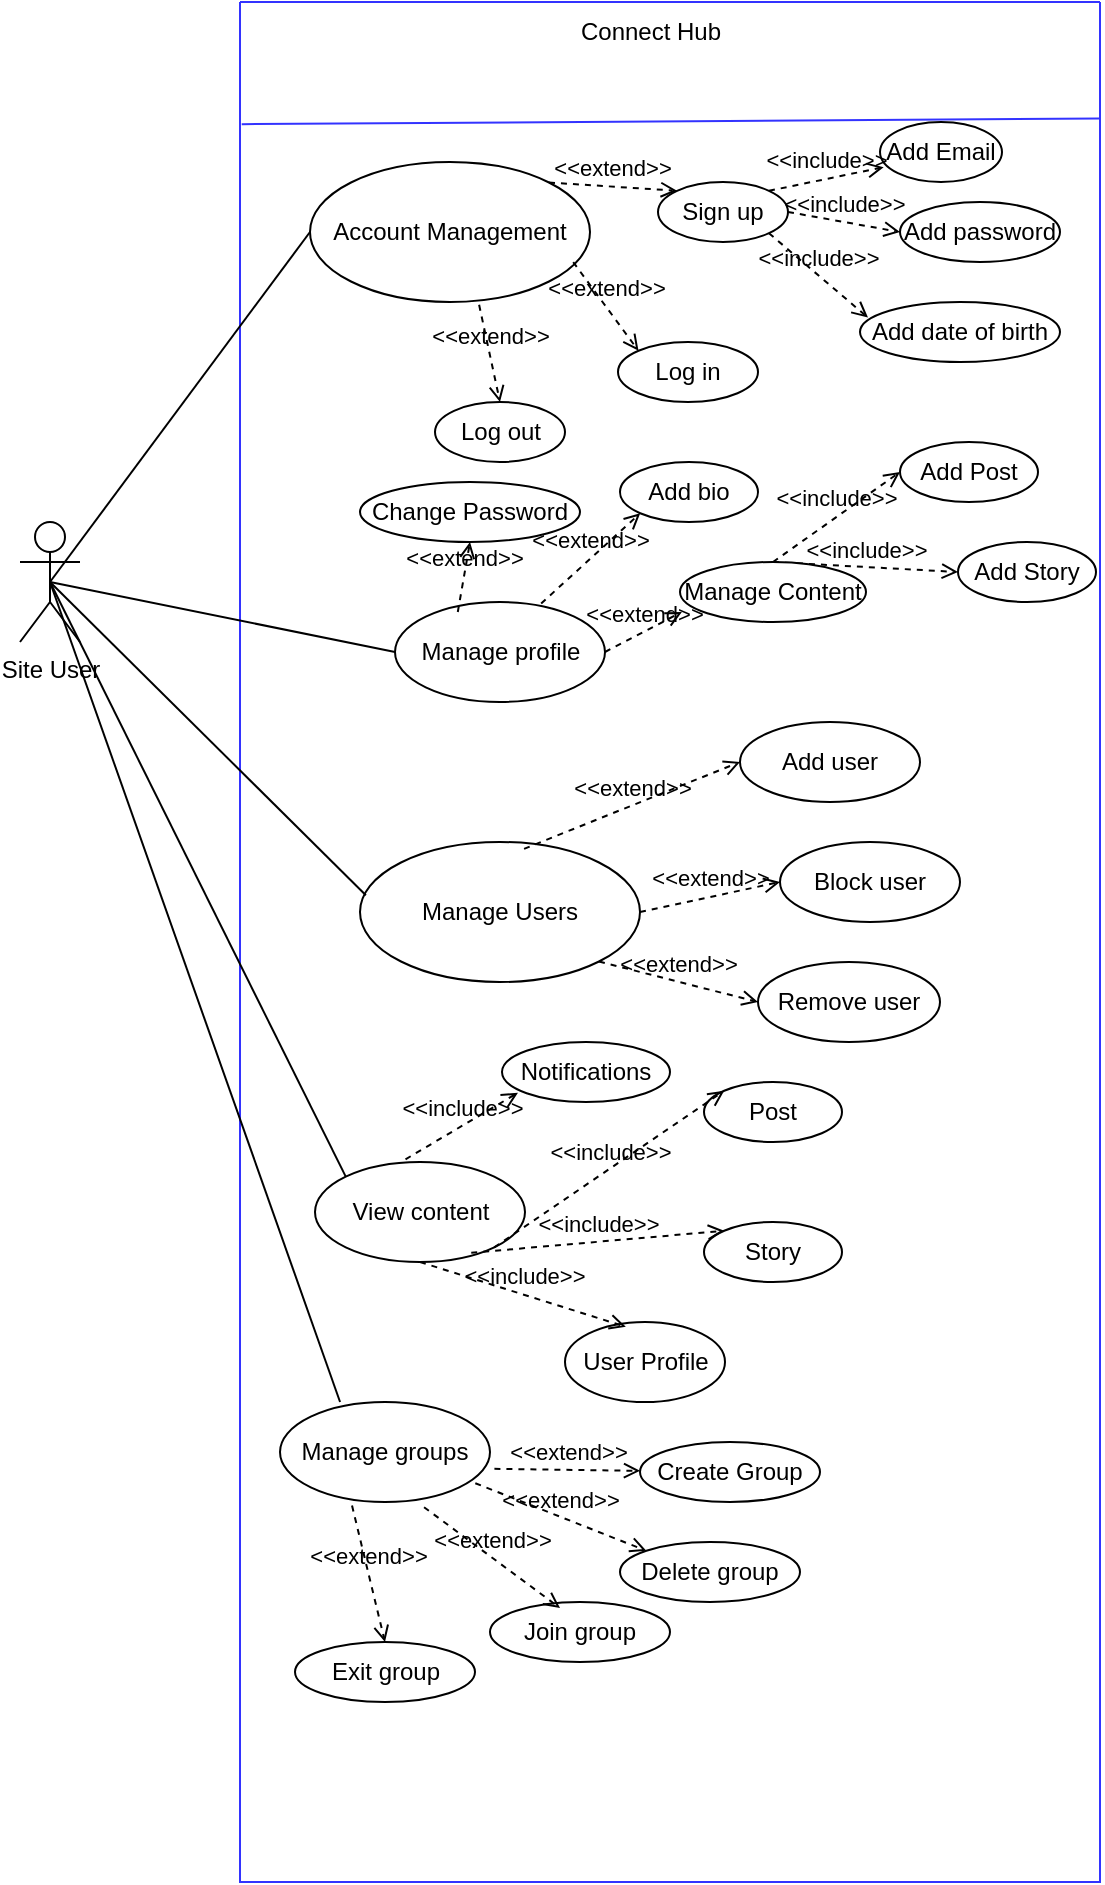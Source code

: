 <mxfile version="25.0.3">
  <diagram name="Page-1" id="DHfWXaRiptLiZUsdGqs2">
    <mxGraphModel dx="1985" dy="857" grid="1" gridSize="10" guides="1" tooltips="1" connect="1" arrows="1" fold="1" page="1" pageScale="1" pageWidth="827" pageHeight="1169" math="0" shadow="0">
      <root>
        <mxCell id="0" />
        <mxCell id="1" parent="0" />
        <mxCell id="yQAe7mXzBgoi-jtD4TqB-1" value="Site User" style="shape=umlActor;verticalLabelPosition=bottom;verticalAlign=top;html=1;" parent="1" vertex="1">
          <mxGeometry x="80" y="330" width="30" height="60" as="geometry" />
        </mxCell>
        <mxCell id="yQAe7mXzBgoi-jtD4TqB-2" value="" style="swimlane;startSize=0;fillColor=#FFE6CC;strokeColor=#3333FF;" parent="1" vertex="1">
          <mxGeometry x="190" y="70" width="430" height="940" as="geometry" />
        </mxCell>
        <mxCell id="yQAe7mXzBgoi-jtD4TqB-3" value="Connect Hub" style="text;html=1;align=center;verticalAlign=middle;resizable=0;points=[];autosize=1;strokeColor=none;fillColor=none;" parent="yQAe7mXzBgoi-jtD4TqB-2" vertex="1">
          <mxGeometry x="160" width="90" height="30" as="geometry" />
        </mxCell>
        <mxCell id="yQAe7mXzBgoi-jtD4TqB-7" value="Sign up" style="ellipse;whiteSpace=wrap;html=1;" parent="yQAe7mXzBgoi-jtD4TqB-2" vertex="1">
          <mxGeometry x="209" y="90" width="65" height="30" as="geometry" />
        </mxCell>
        <mxCell id="yQAe7mXzBgoi-jtD4TqB-8" value="Manage profile" style="ellipse;whiteSpace=wrap;html=1;" parent="yQAe7mXzBgoi-jtD4TqB-2" vertex="1">
          <mxGeometry x="77.5" y="300" width="105" height="50" as="geometry" />
        </mxCell>
        <mxCell id="yQAe7mXzBgoi-jtD4TqB-9" value="Add user" style="ellipse;whiteSpace=wrap;html=1;" parent="yQAe7mXzBgoi-jtD4TqB-2" vertex="1">
          <mxGeometry x="250" y="360" width="90" height="40" as="geometry" />
        </mxCell>
        <mxCell id="yQAe7mXzBgoi-jtD4TqB-11" value="Remove user" style="ellipse;whiteSpace=wrap;html=1;" parent="yQAe7mXzBgoi-jtD4TqB-2" vertex="1">
          <mxGeometry x="259" y="480" width="91" height="40" as="geometry" />
        </mxCell>
        <mxCell id="yQAe7mXzBgoi-jtD4TqB-12" value="Block user" style="ellipse;whiteSpace=wrap;html=1;" parent="yQAe7mXzBgoi-jtD4TqB-2" vertex="1">
          <mxGeometry x="270" y="420" width="90" height="40" as="geometry" />
        </mxCell>
        <mxCell id="yQAe7mXzBgoi-jtD4TqB-13" value="Manage Users" style="ellipse;whiteSpace=wrap;html=1;" parent="yQAe7mXzBgoi-jtD4TqB-2" vertex="1">
          <mxGeometry x="60" y="420" width="140" height="70" as="geometry" />
        </mxCell>
        <mxCell id="yQAe7mXzBgoi-jtD4TqB-19" value="Add Post" style="ellipse;whiteSpace=wrap;html=1;" parent="yQAe7mXzBgoi-jtD4TqB-2" vertex="1">
          <mxGeometry x="330" y="220" width="69" height="30" as="geometry" />
        </mxCell>
        <mxCell id="yQAe7mXzBgoi-jtD4TqB-20" value="Add Story" style="ellipse;whiteSpace=wrap;html=1;" parent="yQAe7mXzBgoi-jtD4TqB-2" vertex="1">
          <mxGeometry x="359" y="270" width="69" height="30" as="geometry" />
        </mxCell>
        <mxCell id="yQAe7mXzBgoi-jtD4TqB-21" value="&amp;lt;&amp;lt;include&amp;gt;&amp;gt;" style="html=1;verticalAlign=bottom;labelBackgroundColor=none;endArrow=open;endFill=0;dashed=1;rounded=0;entryX=0;entryY=0.5;entryDx=0;entryDy=0;exitX=0.5;exitY=0;exitDx=0;exitDy=0;" parent="yQAe7mXzBgoi-jtD4TqB-2" source="yQAe7mXzBgoi-jtD4TqB-89" target="yQAe7mXzBgoi-jtD4TqB-19" edge="1">
          <mxGeometry width="160" relative="1" as="geometry">
            <mxPoint x="215" y="185" as="sourcePoint" />
            <mxPoint x="295" y="160" as="targetPoint" />
          </mxGeometry>
        </mxCell>
        <mxCell id="yQAe7mXzBgoi-jtD4TqB-22" value="&amp;lt;&amp;lt;include&amp;gt;&amp;gt;" style="html=1;verticalAlign=bottom;labelBackgroundColor=none;endArrow=open;endFill=0;dashed=1;rounded=0;exitX=0.5;exitY=0;exitDx=0;exitDy=0;entryX=0;entryY=0.5;entryDx=0;entryDy=0;" parent="yQAe7mXzBgoi-jtD4TqB-2" source="yQAe7mXzBgoi-jtD4TqB-89" target="yQAe7mXzBgoi-jtD4TqB-20" edge="1">
          <mxGeometry width="160" relative="1" as="geometry">
            <mxPoint x="100" y="250" as="sourcePoint" />
            <mxPoint x="260" y="250" as="targetPoint" />
          </mxGeometry>
        </mxCell>
        <mxCell id="yQAe7mXzBgoi-jtD4TqB-24" value="Account Management" style="ellipse;whiteSpace=wrap;html=1;" parent="yQAe7mXzBgoi-jtD4TqB-2" vertex="1">
          <mxGeometry x="35" y="80" width="140" height="70" as="geometry" />
        </mxCell>
        <mxCell id="yQAe7mXzBgoi-jtD4TqB-25" value="Log in" style="ellipse;whiteSpace=wrap;html=1;" parent="yQAe7mXzBgoi-jtD4TqB-2" vertex="1">
          <mxGeometry x="189" y="170" width="70" height="30" as="geometry" />
        </mxCell>
        <mxCell id="yQAe7mXzBgoi-jtD4TqB-26" value="Log out" style="ellipse;whiteSpace=wrap;html=1;" parent="yQAe7mXzBgoi-jtD4TqB-2" vertex="1">
          <mxGeometry x="97.5" y="200" width="65" height="30" as="geometry" />
        </mxCell>
        <mxCell id="yQAe7mXzBgoi-jtD4TqB-31" value="View content" style="ellipse;whiteSpace=wrap;html=1;" parent="yQAe7mXzBgoi-jtD4TqB-2" vertex="1">
          <mxGeometry x="37.5" y="580" width="105" height="50" as="geometry" />
        </mxCell>
        <mxCell id="yQAe7mXzBgoi-jtD4TqB-33" value="Post" style="ellipse;whiteSpace=wrap;html=1;" parent="yQAe7mXzBgoi-jtD4TqB-2" vertex="1">
          <mxGeometry x="232" y="540" width="69" height="30" as="geometry" />
        </mxCell>
        <mxCell id="yQAe7mXzBgoi-jtD4TqB-34" value="Story" style="ellipse;whiteSpace=wrap;html=1;" parent="yQAe7mXzBgoi-jtD4TqB-2" vertex="1">
          <mxGeometry x="232" y="610" width="69" height="30" as="geometry" />
        </mxCell>
        <mxCell id="yQAe7mXzBgoi-jtD4TqB-35" value="User Profile" style="ellipse;whiteSpace=wrap;html=1;" parent="yQAe7mXzBgoi-jtD4TqB-2" vertex="1">
          <mxGeometry x="162.5" y="660" width="80" height="40" as="geometry" />
        </mxCell>
        <mxCell id="yQAe7mXzBgoi-jtD4TqB-36" value="&amp;lt;&amp;lt;include&amp;gt;&amp;gt;" style="html=1;verticalAlign=bottom;labelBackgroundColor=none;endArrow=open;endFill=0;dashed=1;rounded=0;exitX=1;exitY=1;exitDx=0;exitDy=0;entryX=0;entryY=0;entryDx=0;entryDy=0;" parent="yQAe7mXzBgoi-jtD4TqB-2" source="yQAe7mXzBgoi-jtD4TqB-31" target="yQAe7mXzBgoi-jtD4TqB-33" edge="1">
          <mxGeometry width="160" relative="1" as="geometry">
            <mxPoint x="289" y="487" as="sourcePoint" />
            <mxPoint x="360" y="510" as="targetPoint" />
          </mxGeometry>
        </mxCell>
        <mxCell id="yQAe7mXzBgoi-jtD4TqB-37" value="&amp;lt;&amp;lt;include&amp;gt;&amp;gt;" style="html=1;verticalAlign=bottom;labelBackgroundColor=none;endArrow=open;endFill=0;dashed=1;rounded=0;exitX=0.5;exitY=1;exitDx=0;exitDy=0;entryX=0.38;entryY=0.06;entryDx=0;entryDy=0;entryPerimeter=0;" parent="yQAe7mXzBgoi-jtD4TqB-2" source="yQAe7mXzBgoi-jtD4TqB-31" target="yQAe7mXzBgoi-jtD4TqB-35" edge="1">
          <mxGeometry width="160" relative="1" as="geometry">
            <mxPoint x="116.5" y="499" as="sourcePoint" />
            <mxPoint x="180.5" y="500" as="targetPoint" />
          </mxGeometry>
        </mxCell>
        <mxCell id="yQAe7mXzBgoi-jtD4TqB-39" value="&amp;lt;&amp;lt;include&amp;gt;&amp;gt;" style="html=1;verticalAlign=bottom;labelBackgroundColor=none;endArrow=open;endFill=0;dashed=1;rounded=0;exitX=0.744;exitY=0.908;exitDx=0;exitDy=0;entryX=0;entryY=0;entryDx=0;entryDy=0;exitPerimeter=0;" parent="yQAe7mXzBgoi-jtD4TqB-2" source="yQAe7mXzBgoi-jtD4TqB-31" target="yQAe7mXzBgoi-jtD4TqB-34" edge="1">
          <mxGeometry width="160" relative="1" as="geometry">
            <mxPoint x="137" y="500" as="sourcePoint" />
            <mxPoint x="201" y="501" as="targetPoint" />
          </mxGeometry>
        </mxCell>
        <mxCell id="yQAe7mXzBgoi-jtD4TqB-41" value="Add Email" style="ellipse;whiteSpace=wrap;html=1;" parent="yQAe7mXzBgoi-jtD4TqB-2" vertex="1">
          <mxGeometry x="320" y="60" width="61" height="30" as="geometry" />
        </mxCell>
        <mxCell id="yQAe7mXzBgoi-jtD4TqB-71" value="Add password" style="ellipse;whiteSpace=wrap;html=1;" parent="yQAe7mXzBgoi-jtD4TqB-2" vertex="1">
          <mxGeometry x="330" y="100" width="80" height="30" as="geometry" />
        </mxCell>
        <mxCell id="yQAe7mXzBgoi-jtD4TqB-72" value="Add date of birth" style="ellipse;whiteSpace=wrap;html=1;" parent="yQAe7mXzBgoi-jtD4TqB-2" vertex="1">
          <mxGeometry x="310" y="150" width="100" height="30" as="geometry" />
        </mxCell>
        <mxCell id="yQAe7mXzBgoi-jtD4TqB-74" value="&amp;lt;&amp;lt;include&amp;gt;&amp;gt;" style="html=1;verticalAlign=bottom;labelBackgroundColor=none;endArrow=open;endFill=0;dashed=1;rounded=0;entryX=0.04;entryY=0.26;entryDx=0;entryDy=0;exitX=1;exitY=1;exitDx=0;exitDy=0;entryPerimeter=0;" parent="yQAe7mXzBgoi-jtD4TqB-2" source="yQAe7mXzBgoi-jtD4TqB-7" target="yQAe7mXzBgoi-jtD4TqB-72" edge="1">
          <mxGeometry width="160" relative="1" as="geometry">
            <mxPoint x="278" y="120" as="sourcePoint" />
            <mxPoint x="296" y="182" as="targetPoint" />
          </mxGeometry>
        </mxCell>
        <mxCell id="yQAe7mXzBgoi-jtD4TqB-75" value="&amp;lt;&amp;lt;include&amp;gt;&amp;gt;" style="html=1;verticalAlign=bottom;labelBackgroundColor=none;endArrow=open;endFill=0;dashed=1;rounded=0;entryX=0.03;entryY=0.753;entryDx=0;entryDy=0;exitX=1;exitY=0;exitDx=0;exitDy=0;entryPerimeter=0;" parent="yQAe7mXzBgoi-jtD4TqB-2" source="yQAe7mXzBgoi-jtD4TqB-7" target="yQAe7mXzBgoi-jtD4TqB-41" edge="1">
          <mxGeometry width="160" relative="1" as="geometry">
            <mxPoint x="244" y="60" as="sourcePoint" />
            <mxPoint x="304" y="82" as="targetPoint" />
          </mxGeometry>
        </mxCell>
        <mxCell id="yQAe7mXzBgoi-jtD4TqB-76" value="&amp;lt;&amp;lt;include&amp;gt;&amp;gt;" style="html=1;verticalAlign=bottom;labelBackgroundColor=none;endArrow=open;endFill=0;dashed=1;rounded=0;entryX=0;entryY=0.5;entryDx=0;entryDy=0;exitX=1;exitY=0.5;exitDx=0;exitDy=0;" parent="yQAe7mXzBgoi-jtD4TqB-2" source="yQAe7mXzBgoi-jtD4TqB-7" target="yQAe7mXzBgoi-jtD4TqB-71" edge="1">
          <mxGeometry width="160" relative="1" as="geometry">
            <mxPoint x="259" y="150" as="sourcePoint" />
            <mxPoint x="319" y="172" as="targetPoint" />
          </mxGeometry>
        </mxCell>
        <mxCell id="yQAe7mXzBgoi-jtD4TqB-78" value="&amp;lt;&amp;lt;extend&amp;gt;&amp;gt;" style="html=1;verticalAlign=bottom;labelBackgroundColor=none;endArrow=open;endFill=0;dashed=1;rounded=0;exitX=1;exitY=0;exitDx=0;exitDy=0;entryX=0;entryY=0;entryDx=0;entryDy=0;" parent="yQAe7mXzBgoi-jtD4TqB-2" source="yQAe7mXzBgoi-jtD4TqB-24" target="yQAe7mXzBgoi-jtD4TqB-7" edge="1">
          <mxGeometry width="160" relative="1" as="geometry">
            <mxPoint x="190" y="150" as="sourcePoint" />
            <mxPoint x="350" y="150" as="targetPoint" />
          </mxGeometry>
        </mxCell>
        <mxCell id="yQAe7mXzBgoi-jtD4TqB-79" value="&amp;lt;&amp;lt;extend&amp;gt;&amp;gt;" style="html=1;verticalAlign=bottom;labelBackgroundColor=none;endArrow=open;endFill=0;dashed=1;rounded=0;exitX=0.94;exitY=0.715;exitDx=0;exitDy=0;entryX=0;entryY=0;entryDx=0;entryDy=0;exitPerimeter=0;" parent="yQAe7mXzBgoi-jtD4TqB-2" source="yQAe7mXzBgoi-jtD4TqB-24" target="yQAe7mXzBgoi-jtD4TqB-25" edge="1">
          <mxGeometry width="160" relative="1" as="geometry">
            <mxPoint x="177.5" y="130" as="sourcePoint" />
            <mxPoint x="241.5" y="134" as="targetPoint" />
          </mxGeometry>
        </mxCell>
        <mxCell id="yQAe7mXzBgoi-jtD4TqB-80" value="&amp;lt;&amp;lt;extend&amp;gt;&amp;gt;" style="html=1;verticalAlign=bottom;labelBackgroundColor=none;endArrow=open;endFill=0;dashed=1;rounded=0;exitX=0.604;exitY=1.02;exitDx=0;exitDy=0;entryX=0.5;entryY=0;entryDx=0;entryDy=0;exitPerimeter=0;" parent="yQAe7mXzBgoi-jtD4TqB-2" source="yQAe7mXzBgoi-jtD4TqB-24" target="yQAe7mXzBgoi-jtD4TqB-26" edge="1">
          <mxGeometry width="160" relative="1" as="geometry">
            <mxPoint x="142.5" y="160" as="sourcePoint" />
            <mxPoint x="174.5" y="204" as="targetPoint" />
          </mxGeometry>
        </mxCell>
        <mxCell id="yQAe7mXzBgoi-jtD4TqB-77" value="&amp;lt;&amp;lt;extend&amp;gt;&amp;gt;" style="html=1;verticalAlign=bottom;labelBackgroundColor=none;endArrow=open;endFill=0;dashed=1;rounded=0;entryX=0;entryY=0.5;entryDx=0;entryDy=0;exitX=0.586;exitY=0.049;exitDx=0;exitDy=0;exitPerimeter=0;" parent="yQAe7mXzBgoi-jtD4TqB-2" source="yQAe7mXzBgoi-jtD4TqB-13" target="yQAe7mXzBgoi-jtD4TqB-9" edge="1">
          <mxGeometry width="160" relative="1" as="geometry">
            <mxPoint x="90" y="360" as="sourcePoint" />
            <mxPoint x="250" y="360" as="targetPoint" />
          </mxGeometry>
        </mxCell>
        <mxCell id="yQAe7mXzBgoi-jtD4TqB-81" value="&amp;lt;&amp;lt;extend&amp;gt;&amp;gt;" style="html=1;verticalAlign=bottom;labelBackgroundColor=none;endArrow=open;endFill=0;dashed=1;rounded=0;entryX=0;entryY=0.5;entryDx=0;entryDy=0;exitX=1;exitY=0.5;exitDx=0;exitDy=0;" parent="yQAe7mXzBgoi-jtD4TqB-2" source="yQAe7mXzBgoi-jtD4TqB-13" target="yQAe7mXzBgoi-jtD4TqB-12" edge="1">
          <mxGeometry width="160" relative="1" as="geometry">
            <mxPoint x="212" y="448" as="sourcePoint" />
            <mxPoint x="320" y="400" as="targetPoint" />
            <Array as="points" />
          </mxGeometry>
        </mxCell>
        <mxCell id="yQAe7mXzBgoi-jtD4TqB-82" value="&amp;lt;&amp;lt;extend&amp;gt;&amp;gt;" style="html=1;verticalAlign=bottom;labelBackgroundColor=none;endArrow=open;endFill=0;dashed=1;rounded=0;entryX=0;entryY=0.5;entryDx=0;entryDy=0;exitX=1;exitY=1;exitDx=0;exitDy=0;" parent="yQAe7mXzBgoi-jtD4TqB-2" source="yQAe7mXzBgoi-jtD4TqB-13" target="yQAe7mXzBgoi-jtD4TqB-11" edge="1">
          <mxGeometry width="160" relative="1" as="geometry">
            <mxPoint x="180" y="500" as="sourcePoint" />
            <mxPoint x="250" y="490" as="targetPoint" />
            <Array as="points" />
          </mxGeometry>
        </mxCell>
        <mxCell id="yQAe7mXzBgoi-jtD4TqB-84" value="Add bio" style="ellipse;whiteSpace=wrap;html=1;" parent="yQAe7mXzBgoi-jtD4TqB-2" vertex="1">
          <mxGeometry x="190" y="230" width="69" height="30" as="geometry" />
        </mxCell>
        <mxCell id="yQAe7mXzBgoi-jtD4TqB-85" value="Change Password" style="ellipse;whiteSpace=wrap;html=1;" parent="yQAe7mXzBgoi-jtD4TqB-2" vertex="1">
          <mxGeometry x="60" y="240" width="110" height="30" as="geometry" />
        </mxCell>
        <mxCell id="yQAe7mXzBgoi-jtD4TqB-86" value="&amp;lt;&amp;lt;extend&amp;gt;&amp;gt;" style="html=1;verticalAlign=bottom;labelBackgroundColor=none;endArrow=open;endFill=0;dashed=1;rounded=0;exitX=0.299;exitY=0.1;exitDx=0;exitDy=0;exitPerimeter=0;entryX=0.5;entryY=1;entryDx=0;entryDy=0;" parent="yQAe7mXzBgoi-jtD4TqB-2" source="yQAe7mXzBgoi-jtD4TqB-8" target="yQAe7mXzBgoi-jtD4TqB-85" edge="1">
          <mxGeometry width="160" relative="1" as="geometry">
            <mxPoint x="60" y="390" as="sourcePoint" />
            <mxPoint x="220" y="390" as="targetPoint" />
          </mxGeometry>
        </mxCell>
        <mxCell id="yQAe7mXzBgoi-jtD4TqB-87" value="&amp;lt;&amp;lt;extend&amp;gt;&amp;gt;" style="html=1;verticalAlign=bottom;labelBackgroundColor=none;endArrow=open;endFill=0;dashed=1;rounded=0;exitX=0.696;exitY=0.015;exitDx=0;exitDy=0;exitPerimeter=0;entryX=0;entryY=1;entryDx=0;entryDy=0;" parent="yQAe7mXzBgoi-jtD4TqB-2" source="yQAe7mXzBgoi-jtD4TqB-8" target="yQAe7mXzBgoi-jtD4TqB-84" edge="1">
          <mxGeometry width="160" relative="1" as="geometry">
            <mxPoint x="119" y="315" as="sourcePoint" />
            <mxPoint x="125" y="280" as="targetPoint" />
          </mxGeometry>
        </mxCell>
        <mxCell id="yQAe7mXzBgoi-jtD4TqB-89" value="Manage Content" style="ellipse;whiteSpace=wrap;html=1;" parent="yQAe7mXzBgoi-jtD4TqB-2" vertex="1">
          <mxGeometry x="220" y="280" width="93" height="30" as="geometry" />
        </mxCell>
        <mxCell id="yQAe7mXzBgoi-jtD4TqB-90" value="&amp;lt;&amp;lt;extend&amp;gt;&amp;gt;" style="html=1;verticalAlign=bottom;labelBackgroundColor=none;endArrow=open;endFill=0;dashed=1;rounded=0;exitX=1;exitY=0.5;exitDx=0;exitDy=0;entryX=0.01;entryY=0.833;entryDx=0;entryDy=0;entryPerimeter=0;" parent="yQAe7mXzBgoi-jtD4TqB-2" source="yQAe7mXzBgoi-jtD4TqB-8" target="yQAe7mXzBgoi-jtD4TqB-89" edge="1">
          <mxGeometry width="160" relative="1" as="geometry">
            <mxPoint x="150" y="390" as="sourcePoint" />
            <mxPoint x="310" y="390" as="targetPoint" />
          </mxGeometry>
        </mxCell>
        <mxCell id="VOc-MlJ-7VGGks9Uuxmx-1" value="Manage groups" style="ellipse;whiteSpace=wrap;html=1;" vertex="1" parent="yQAe7mXzBgoi-jtD4TqB-2">
          <mxGeometry x="20" y="700" width="105" height="50" as="geometry" />
        </mxCell>
        <mxCell id="VOc-MlJ-7VGGks9Uuxmx-2" value="Create Group" style="ellipse;whiteSpace=wrap;html=1;" vertex="1" parent="yQAe7mXzBgoi-jtD4TqB-2">
          <mxGeometry x="200" y="720" width="90" height="30" as="geometry" />
        </mxCell>
        <mxCell id="VOc-MlJ-7VGGks9Uuxmx-3" value="Delete group" style="ellipse;whiteSpace=wrap;html=1;" vertex="1" parent="yQAe7mXzBgoi-jtD4TqB-2">
          <mxGeometry x="190" y="770" width="90" height="30" as="geometry" />
        </mxCell>
        <mxCell id="VOc-MlJ-7VGGks9Uuxmx-4" value="Join group" style="ellipse;whiteSpace=wrap;html=1;" vertex="1" parent="yQAe7mXzBgoi-jtD4TqB-2">
          <mxGeometry x="125" y="800" width="90" height="30" as="geometry" />
        </mxCell>
        <mxCell id="VOc-MlJ-7VGGks9Uuxmx-5" value="Exit group" style="ellipse;whiteSpace=wrap;html=1;" vertex="1" parent="yQAe7mXzBgoi-jtD4TqB-2">
          <mxGeometry x="27.5" y="820" width="90" height="30" as="geometry" />
        </mxCell>
        <mxCell id="VOc-MlJ-7VGGks9Uuxmx-6" value="&amp;lt;&amp;lt;extend&amp;gt;&amp;gt;" style="html=1;verticalAlign=bottom;labelBackgroundColor=none;endArrow=open;endFill=0;dashed=1;rounded=0;exitX=1.021;exitY=0.668;exitDx=0;exitDy=0;exitPerimeter=0;" edge="1" parent="yQAe7mXzBgoi-jtD4TqB-2" source="VOc-MlJ-7VGGks9Uuxmx-1" target="VOc-MlJ-7VGGks9Uuxmx-2">
          <mxGeometry width="160" relative="1" as="geometry">
            <mxPoint x="130" y="760" as="sourcePoint" />
            <mxPoint x="233" y="792" as="targetPoint" />
          </mxGeometry>
        </mxCell>
        <mxCell id="VOc-MlJ-7VGGks9Uuxmx-7" value="&amp;lt;&amp;lt;extend&amp;gt;&amp;gt;" style="html=1;verticalAlign=bottom;labelBackgroundColor=none;endArrow=open;endFill=0;dashed=1;rounded=0;exitX=0.93;exitY=0.812;exitDx=0;exitDy=0;exitPerimeter=0;entryX=0;entryY=0;entryDx=0;entryDy=0;" edge="1" parent="yQAe7mXzBgoi-jtD4TqB-2" source="VOc-MlJ-7VGGks9Uuxmx-1" target="VOc-MlJ-7VGGks9Uuxmx-3">
          <mxGeometry width="160" relative="1" as="geometry">
            <mxPoint x="125" y="760" as="sourcePoint" />
            <mxPoint x="198" y="762" as="targetPoint" />
          </mxGeometry>
        </mxCell>
        <mxCell id="VOc-MlJ-7VGGks9Uuxmx-8" value="&amp;lt;&amp;lt;extend&amp;gt;&amp;gt;" style="html=1;verticalAlign=bottom;labelBackgroundColor=none;endArrow=open;endFill=0;dashed=1;rounded=0;exitX=0.686;exitY=1.052;exitDx=0;exitDy=0;exitPerimeter=0;entryX=0.389;entryY=0.1;entryDx=0;entryDy=0;entryPerimeter=0;" edge="1" parent="yQAe7mXzBgoi-jtD4TqB-2">
          <mxGeometry width="160" relative="1" as="geometry">
            <mxPoint x="92.03" y="752.6" as="sourcePoint" />
            <mxPoint x="160.01" y="803.0" as="targetPoint" />
          </mxGeometry>
        </mxCell>
        <mxCell id="VOc-MlJ-7VGGks9Uuxmx-57" value="&amp;lt;&amp;lt;extend&amp;gt;&amp;gt;" style="html=1;verticalAlign=bottom;labelBackgroundColor=none;endArrow=open;endFill=0;dashed=1;rounded=0;exitX=0.343;exitY=1.036;exitDx=0;exitDy=0;exitPerimeter=0;entryX=0.5;entryY=0;entryDx=0;entryDy=0;" edge="1" parent="yQAe7mXzBgoi-jtD4TqB-2" source="VOc-MlJ-7VGGks9Uuxmx-1" target="VOc-MlJ-7VGGks9Uuxmx-5">
          <mxGeometry width="160" relative="1" as="geometry">
            <mxPoint x="56" y="780" as="sourcePoint" />
            <mxPoint x="124" y="830" as="targetPoint" />
          </mxGeometry>
        </mxCell>
        <mxCell id="VOc-MlJ-7VGGks9Uuxmx-59" value="Notifications" style="ellipse;whiteSpace=wrap;html=1;" vertex="1" parent="yQAe7mXzBgoi-jtD4TqB-2">
          <mxGeometry x="131" y="520" width="84" height="30" as="geometry" />
        </mxCell>
        <mxCell id="VOc-MlJ-7VGGks9Uuxmx-60" value="&amp;lt;&amp;lt;include&amp;gt;&amp;gt;" style="html=1;verticalAlign=bottom;labelBackgroundColor=none;endArrow=open;endFill=0;dashed=1;rounded=0;exitX=0.431;exitY=-0.027;exitDx=0;exitDy=0;entryX=0.095;entryY=0.846;entryDx=0;entryDy=0;exitPerimeter=0;entryPerimeter=0;" edge="1" parent="yQAe7mXzBgoi-jtD4TqB-2" source="yQAe7mXzBgoi-jtD4TqB-31" target="VOc-MlJ-7VGGks9Uuxmx-59">
          <mxGeometry width="160" relative="1" as="geometry">
            <mxPoint x="45.5" y="564" as="sourcePoint" />
            <mxPoint x="117.5" y="506" as="targetPoint" />
          </mxGeometry>
        </mxCell>
        <mxCell id="yQAe7mXzBgoi-jtD4TqB-6" value="" style="endArrow=none;html=1;rounded=0;entryX=0.002;entryY=0.065;entryDx=0;entryDy=0;entryPerimeter=0;exitX=1;exitY=0.062;exitDx=0;exitDy=0;exitPerimeter=0;strokeColor=#3333FF;" parent="1" source="yQAe7mXzBgoi-jtD4TqB-2" target="yQAe7mXzBgoi-jtD4TqB-2" edge="1">
          <mxGeometry width="50" height="50" relative="1" as="geometry">
            <mxPoint x="290" y="110" as="sourcePoint" />
            <mxPoint x="340" y="60" as="targetPoint" />
            <Array as="points" />
          </mxGeometry>
        </mxCell>
        <mxCell id="yQAe7mXzBgoi-jtD4TqB-18" value="" style="endArrow=none;html=1;rounded=0;exitX=0.5;exitY=0.5;exitDx=0;exitDy=0;exitPerimeter=0;entryX=0.021;entryY=0.38;entryDx=0;entryDy=0;entryPerimeter=0;" parent="1" source="yQAe7mXzBgoi-jtD4TqB-1" target="yQAe7mXzBgoi-jtD4TqB-13" edge="1">
          <mxGeometry width="50" height="50" relative="1" as="geometry">
            <mxPoint x="130" y="210" as="sourcePoint" />
            <mxPoint x="180" y="160" as="targetPoint" />
          </mxGeometry>
        </mxCell>
        <mxCell id="yQAe7mXzBgoi-jtD4TqB-23" value="" style="endArrow=none;html=1;rounded=0;exitX=0.5;exitY=0.5;exitDx=0;exitDy=0;exitPerimeter=0;entryX=0;entryY=0.5;entryDx=0;entryDy=0;" parent="1" source="yQAe7mXzBgoi-jtD4TqB-1" target="yQAe7mXzBgoi-jtD4TqB-8" edge="1">
          <mxGeometry width="50" height="50" relative="1" as="geometry">
            <mxPoint x="31" y="280" as="sourcePoint" />
            <mxPoint x="179" y="427" as="targetPoint" />
          </mxGeometry>
        </mxCell>
        <mxCell id="yQAe7mXzBgoi-jtD4TqB-30" value="" style="endArrow=none;html=1;rounded=0;exitX=0;exitY=0.5;exitDx=0;exitDy=0;entryX=0.5;entryY=0.5;entryDx=0;entryDy=0;entryPerimeter=0;" parent="1" source="yQAe7mXzBgoi-jtD4TqB-24" edge="1" target="yQAe7mXzBgoi-jtD4TqB-1">
          <mxGeometry width="50" height="50" relative="1" as="geometry">
            <mxPoint x="50" y="115" as="sourcePoint" />
            <mxPoint x="110" y="200" as="targetPoint" />
          </mxGeometry>
        </mxCell>
        <mxCell id="yQAe7mXzBgoi-jtD4TqB-32" value="" style="endArrow=none;html=1;rounded=0;entryX=0;entryY=0;entryDx=0;entryDy=0;exitX=0.5;exitY=0.5;exitDx=0;exitDy=0;exitPerimeter=0;" parent="1" source="yQAe7mXzBgoi-jtD4TqB-1" target="yQAe7mXzBgoi-jtD4TqB-31" edge="1">
          <mxGeometry width="50" height="50" relative="1" as="geometry">
            <mxPoint x="110" y="200" as="sourcePoint" />
            <mxPoint x="168" y="367" as="targetPoint" />
          </mxGeometry>
        </mxCell>
        <mxCell id="VOc-MlJ-7VGGks9Uuxmx-58" value="" style="endArrow=none;html=1;rounded=0;entryX=0.286;entryY=0;entryDx=0;entryDy=0;exitX=0.5;exitY=0.5;exitDx=0;exitDy=0;exitPerimeter=0;entryPerimeter=0;" edge="1" parent="1" source="yQAe7mXzBgoi-jtD4TqB-1" target="VOc-MlJ-7VGGks9Uuxmx-1">
          <mxGeometry width="50" height="50" relative="1" as="geometry">
            <mxPoint x="42" y="450" as="sourcePoint" />
            <mxPoint x="190" y="747" as="targetPoint" />
          </mxGeometry>
        </mxCell>
      </root>
    </mxGraphModel>
  </diagram>
</mxfile>
